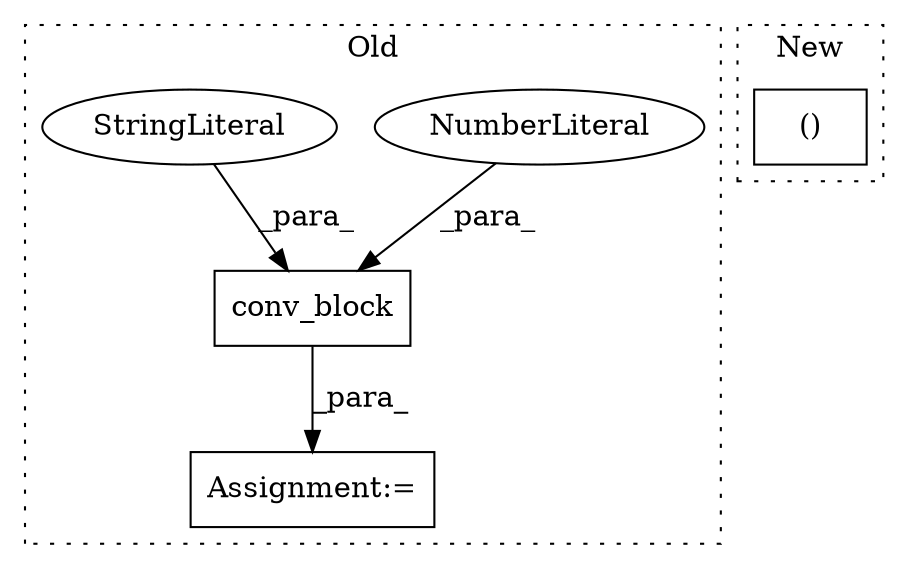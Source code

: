 digraph G {
subgraph cluster0 {
1 [label="conv_block" a="32" s="3913,3969" l="11,1" shape="box"];
3 [label="NumberLiteral" a="34" s="3947" l="1" shape="ellipse"];
4 [label="StringLiteral" a="45" s="3956" l="6" shape="ellipse"];
5 [label="Assignment:=" a="7" s="3912" l="1" shape="box"];
label = "Old";
style="dotted";
}
subgraph cluster1 {
2 [label="()" a="106" s="2522" l="18" shape="box"];
label = "New";
style="dotted";
}
1 -> 5 [label="_para_"];
3 -> 1 [label="_para_"];
4 -> 1 [label="_para_"];
}